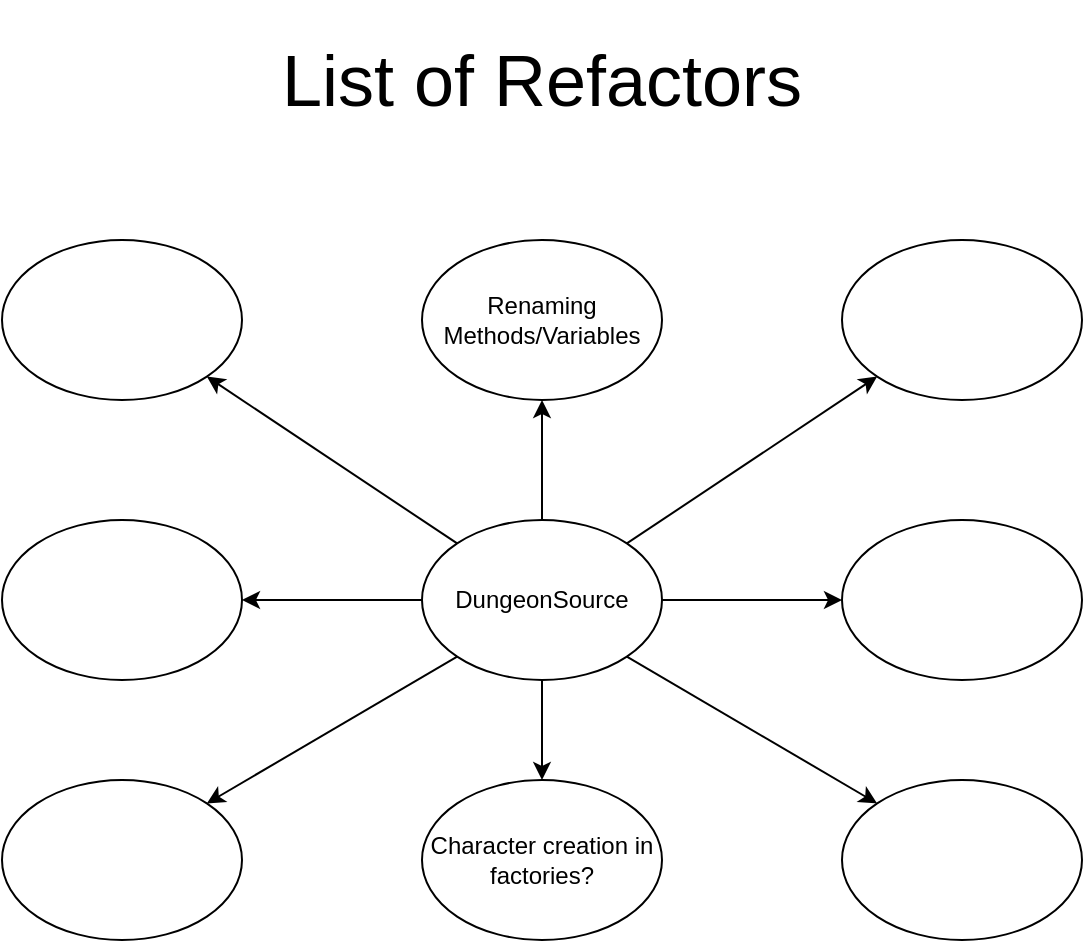 <mxfile version="13.0.3" type="device"><diagram id="HHy-ONXE6DGICZNG-nNa" name="Page-1"><mxGraphModel dx="1172" dy="666" grid="1" gridSize="10" guides="1" tooltips="1" connect="1" arrows="1" fold="1" page="1" pageScale="1" pageWidth="850" pageHeight="1100" math="0" shadow="0"><root><mxCell id="0"/><mxCell id="1" parent="0"/><mxCell id="3JYoOgv9DkuPhtOqp8S0-1" value="DungeonSource" style="ellipse;whiteSpace=wrap;html=1;" parent="1" vertex="1"><mxGeometry x="360" y="310" width="120" height="80" as="geometry"/></mxCell><mxCell id="3JYoOgv9DkuPhtOqp8S0-2" value="Renaming Methods/Variables" style="ellipse;whiteSpace=wrap;html=1;" parent="1" vertex="1"><mxGeometry x="360" y="170" width="120" height="80" as="geometry"/></mxCell><mxCell id="3JYoOgv9DkuPhtOqp8S0-3" value="" style="ellipse;whiteSpace=wrap;html=1;" parent="1" vertex="1"><mxGeometry x="150" y="170" width="120" height="80" as="geometry"/></mxCell><mxCell id="3JYoOgv9DkuPhtOqp8S0-4" value="" style="ellipse;whiteSpace=wrap;html=1;" parent="1" vertex="1"><mxGeometry x="570" y="310" width="120" height="80" as="geometry"/></mxCell><mxCell id="3JYoOgv9DkuPhtOqp8S0-5" value="" style="ellipse;whiteSpace=wrap;html=1;" parent="1" vertex="1"><mxGeometry x="150" y="310" width="120" height="80" as="geometry"/></mxCell><mxCell id="3JYoOgv9DkuPhtOqp8S0-6" value="" style="ellipse;whiteSpace=wrap;html=1;" parent="1" vertex="1"><mxGeometry x="570" y="440" width="120" height="80" as="geometry"/></mxCell><mxCell id="3JYoOgv9DkuPhtOqp8S0-7" value="" style="ellipse;whiteSpace=wrap;html=1;" parent="1" vertex="1"><mxGeometry x="570" y="170" width="120" height="80" as="geometry"/></mxCell><mxCell id="3JYoOgv9DkuPhtOqp8S0-8" value="Character creation in factories?" style="ellipse;whiteSpace=wrap;html=1;" parent="1" vertex="1"><mxGeometry x="360" y="440" width="120" height="80" as="geometry"/></mxCell><mxCell id="3JYoOgv9DkuPhtOqp8S0-9" value="" style="ellipse;whiteSpace=wrap;html=1;" parent="1" vertex="1"><mxGeometry x="150" y="440" width="120" height="80" as="geometry"/></mxCell><mxCell id="3JYoOgv9DkuPhtOqp8S0-10" value="&lt;font style=&quot;font-size: 36px&quot;&gt;List of Refactors&lt;/font&gt;" style="text;html=1;strokeColor=none;fillColor=none;align=center;verticalAlign=middle;whiteSpace=wrap;rounded=0;" parent="1" vertex="1"><mxGeometry x="254" y="50" width="332" height="80" as="geometry"/></mxCell><mxCell id="3JYoOgv9DkuPhtOqp8S0-11" value="" style="endArrow=classic;html=1;exitX=0.5;exitY=0;exitDx=0;exitDy=0;entryX=0.5;entryY=1;entryDx=0;entryDy=0;" parent="1" source="3JYoOgv9DkuPhtOqp8S0-1" target="3JYoOgv9DkuPhtOqp8S0-2" edge="1"><mxGeometry width="50" height="50" relative="1" as="geometry"><mxPoint x="460" y="390" as="sourcePoint"/><mxPoint x="510" y="340" as="targetPoint"/></mxGeometry></mxCell><mxCell id="3JYoOgv9DkuPhtOqp8S0-12" value="" style="endArrow=classic;html=1;exitX=1;exitY=0;exitDx=0;exitDy=0;entryX=0;entryY=1;entryDx=0;entryDy=0;" parent="1" source="3JYoOgv9DkuPhtOqp8S0-1" target="3JYoOgv9DkuPhtOqp8S0-7" edge="1"><mxGeometry width="50" height="50" relative="1" as="geometry"><mxPoint x="470" y="400" as="sourcePoint"/><mxPoint x="520" y="350" as="targetPoint"/></mxGeometry></mxCell><mxCell id="3JYoOgv9DkuPhtOqp8S0-13" value="" style="endArrow=classic;html=1;exitX=1;exitY=0.5;exitDx=0;exitDy=0;entryX=0;entryY=0.5;entryDx=0;entryDy=0;" parent="1" source="3JYoOgv9DkuPhtOqp8S0-1" target="3JYoOgv9DkuPhtOqp8S0-4" edge="1"><mxGeometry width="50" height="50" relative="1" as="geometry"><mxPoint x="480" y="410" as="sourcePoint"/><mxPoint x="530" y="360" as="targetPoint"/></mxGeometry></mxCell><mxCell id="3JYoOgv9DkuPhtOqp8S0-14" value="" style="endArrow=classic;html=1;exitX=1;exitY=1;exitDx=0;exitDy=0;entryX=0;entryY=0;entryDx=0;entryDy=0;" parent="1" source="3JYoOgv9DkuPhtOqp8S0-1" target="3JYoOgv9DkuPhtOqp8S0-6" edge="1"><mxGeometry width="50" height="50" relative="1" as="geometry"><mxPoint x="490" y="420" as="sourcePoint"/><mxPoint x="540" y="370" as="targetPoint"/></mxGeometry></mxCell><mxCell id="3JYoOgv9DkuPhtOqp8S0-15" value="" style="endArrow=classic;html=1;exitX=0.5;exitY=1;exitDx=0;exitDy=0;entryX=0.5;entryY=0;entryDx=0;entryDy=0;" parent="1" source="3JYoOgv9DkuPhtOqp8S0-1" target="3JYoOgv9DkuPhtOqp8S0-8" edge="1"><mxGeometry width="50" height="50" relative="1" as="geometry"><mxPoint x="500" y="430" as="sourcePoint"/><mxPoint x="550" y="380" as="targetPoint"/></mxGeometry></mxCell><mxCell id="3JYoOgv9DkuPhtOqp8S0-16" value="" style="endArrow=classic;html=1;exitX=0;exitY=1;exitDx=0;exitDy=0;entryX=1;entryY=0;entryDx=0;entryDy=0;" parent="1" source="3JYoOgv9DkuPhtOqp8S0-1" target="3JYoOgv9DkuPhtOqp8S0-9" edge="1"><mxGeometry width="50" height="50" relative="1" as="geometry"><mxPoint x="510" y="440" as="sourcePoint"/><mxPoint x="560" y="390" as="targetPoint"/></mxGeometry></mxCell><mxCell id="3JYoOgv9DkuPhtOqp8S0-17" value="" style="endArrow=classic;html=1;exitX=0;exitY=0.5;exitDx=0;exitDy=0;entryX=1;entryY=0.5;entryDx=0;entryDy=0;" parent="1" source="3JYoOgv9DkuPhtOqp8S0-1" target="3JYoOgv9DkuPhtOqp8S0-5" edge="1"><mxGeometry width="50" height="50" relative="1" as="geometry"><mxPoint x="520" y="450" as="sourcePoint"/><mxPoint x="570" y="400" as="targetPoint"/></mxGeometry></mxCell><mxCell id="3JYoOgv9DkuPhtOqp8S0-18" value="" style="endArrow=classic;html=1;exitX=0;exitY=0;exitDx=0;exitDy=0;entryX=1;entryY=1;entryDx=0;entryDy=0;" parent="1" source="3JYoOgv9DkuPhtOqp8S0-1" target="3JYoOgv9DkuPhtOqp8S0-3" edge="1"><mxGeometry width="50" height="50" relative="1" as="geometry"><mxPoint x="530" y="460" as="sourcePoint"/><mxPoint x="580" y="410" as="targetPoint"/></mxGeometry></mxCell></root></mxGraphModel></diagram></mxfile>